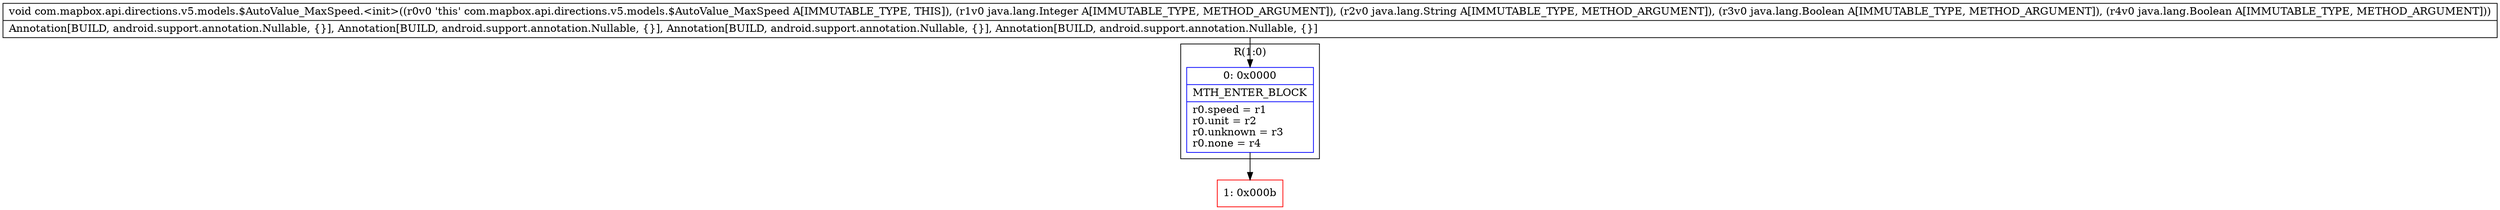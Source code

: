 digraph "CFG forcom.mapbox.api.directions.v5.models.$AutoValue_MaxSpeed.\<init\>(Ljava\/lang\/Integer;Ljava\/lang\/String;Ljava\/lang\/Boolean;Ljava\/lang\/Boolean;)V" {
subgraph cluster_Region_1510480438 {
label = "R(1:0)";
node [shape=record,color=blue];
Node_0 [shape=record,label="{0\:\ 0x0000|MTH_ENTER_BLOCK\l|r0.speed = r1\lr0.unit = r2\lr0.unknown = r3\lr0.none = r4\l}"];
}
Node_1 [shape=record,color=red,label="{1\:\ 0x000b}"];
MethodNode[shape=record,label="{void com.mapbox.api.directions.v5.models.$AutoValue_MaxSpeed.\<init\>((r0v0 'this' com.mapbox.api.directions.v5.models.$AutoValue_MaxSpeed A[IMMUTABLE_TYPE, THIS]), (r1v0 java.lang.Integer A[IMMUTABLE_TYPE, METHOD_ARGUMENT]), (r2v0 java.lang.String A[IMMUTABLE_TYPE, METHOD_ARGUMENT]), (r3v0 java.lang.Boolean A[IMMUTABLE_TYPE, METHOD_ARGUMENT]), (r4v0 java.lang.Boolean A[IMMUTABLE_TYPE, METHOD_ARGUMENT]))  | Annotation[BUILD, android.support.annotation.Nullable, \{\}], Annotation[BUILD, android.support.annotation.Nullable, \{\}], Annotation[BUILD, android.support.annotation.Nullable, \{\}], Annotation[BUILD, android.support.annotation.Nullable, \{\}]\l}"];
MethodNode -> Node_0;
Node_0 -> Node_1;
}

